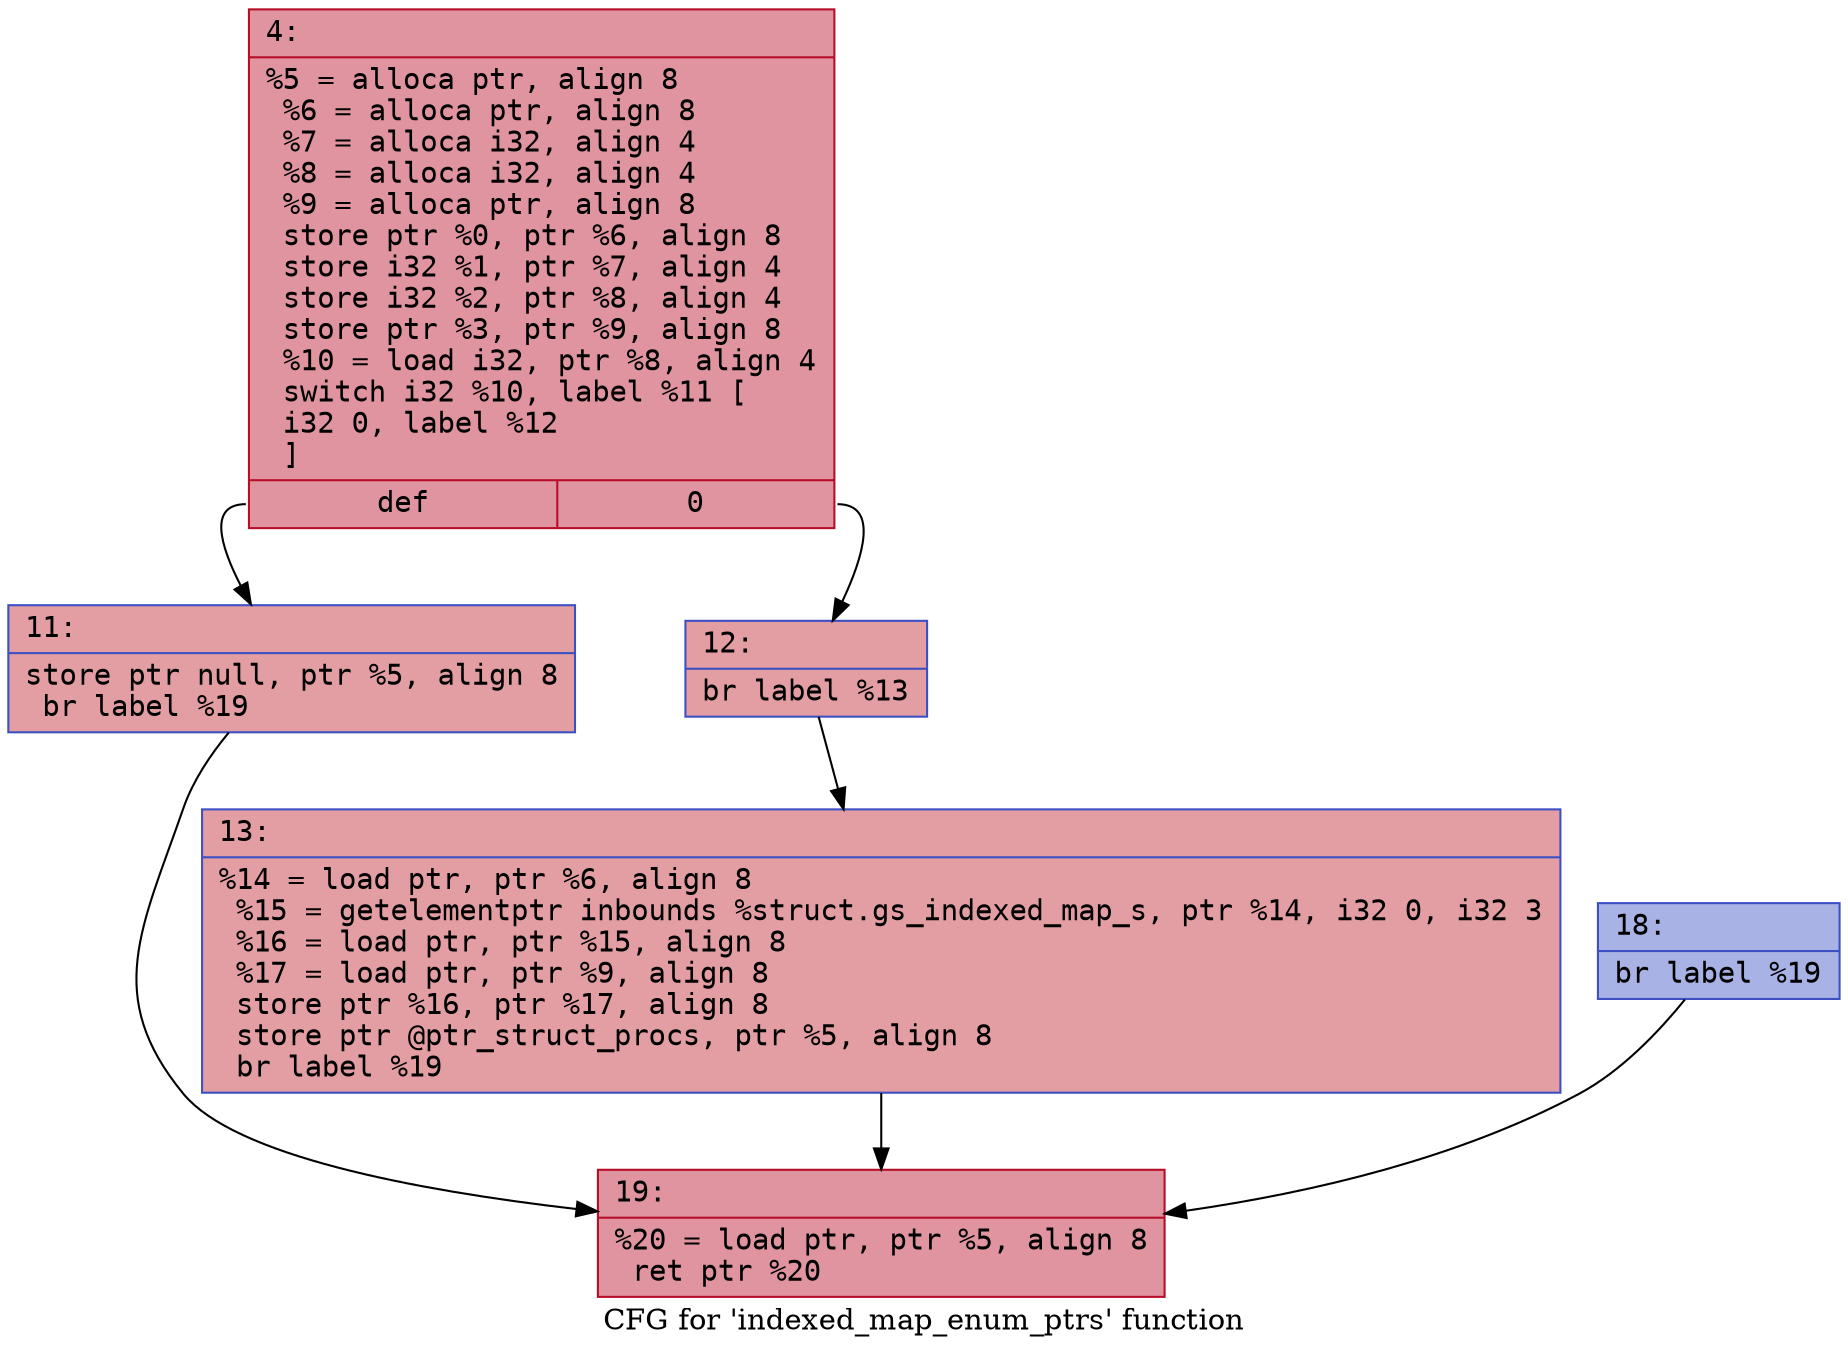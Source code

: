 digraph "CFG for 'indexed_map_enum_ptrs' function" {
	label="CFG for 'indexed_map_enum_ptrs' function";

	Node0x600003885270 [shape=record,color="#b70d28ff", style=filled, fillcolor="#b70d2870" fontname="Courier",label="{4:\l|  %5 = alloca ptr, align 8\l  %6 = alloca ptr, align 8\l  %7 = alloca i32, align 4\l  %8 = alloca i32, align 4\l  %9 = alloca ptr, align 8\l  store ptr %0, ptr %6, align 8\l  store i32 %1, ptr %7, align 4\l  store i32 %2, ptr %8, align 4\l  store ptr %3, ptr %9, align 8\l  %10 = load i32, ptr %8, align 4\l  switch i32 %10, label %11 [\l    i32 0, label %12\l  ]\l|{<s0>def|<s1>0}}"];
	Node0x600003885270:s0 -> Node0x6000038852c0[tooltip="4 -> 11\nProbability 50.00%" ];
	Node0x600003885270:s1 -> Node0x600003885310[tooltip="4 -> 12\nProbability 50.00%" ];
	Node0x6000038852c0 [shape=record,color="#3d50c3ff", style=filled, fillcolor="#be242e70" fontname="Courier",label="{11:\l|  store ptr null, ptr %5, align 8\l  br label %19\l}"];
	Node0x6000038852c0 -> Node0x600003885400[tooltip="11 -> 19\nProbability 100.00%" ];
	Node0x600003885310 [shape=record,color="#3d50c3ff", style=filled, fillcolor="#be242e70" fontname="Courier",label="{12:\l|  br label %13\l}"];
	Node0x600003885310 -> Node0x600003885360[tooltip="12 -> 13\nProbability 100.00%" ];
	Node0x600003885360 [shape=record,color="#3d50c3ff", style=filled, fillcolor="#be242e70" fontname="Courier",label="{13:\l|  %14 = load ptr, ptr %6, align 8\l  %15 = getelementptr inbounds %struct.gs_indexed_map_s, ptr %14, i32 0, i32 3\l  %16 = load ptr, ptr %15, align 8\l  %17 = load ptr, ptr %9, align 8\l  store ptr %16, ptr %17, align 8\l  store ptr @ptr_struct_procs, ptr %5, align 8\l  br label %19\l}"];
	Node0x600003885360 -> Node0x600003885400[tooltip="13 -> 19\nProbability 100.00%" ];
	Node0x6000038853b0 [shape=record,color="#3d50c3ff", style=filled, fillcolor="#3d50c370" fontname="Courier",label="{18:\l|  br label %19\l}"];
	Node0x6000038853b0 -> Node0x600003885400[tooltip="18 -> 19\nProbability 100.00%" ];
	Node0x600003885400 [shape=record,color="#b70d28ff", style=filled, fillcolor="#b70d2870" fontname="Courier",label="{19:\l|  %20 = load ptr, ptr %5, align 8\l  ret ptr %20\l}"];
}

